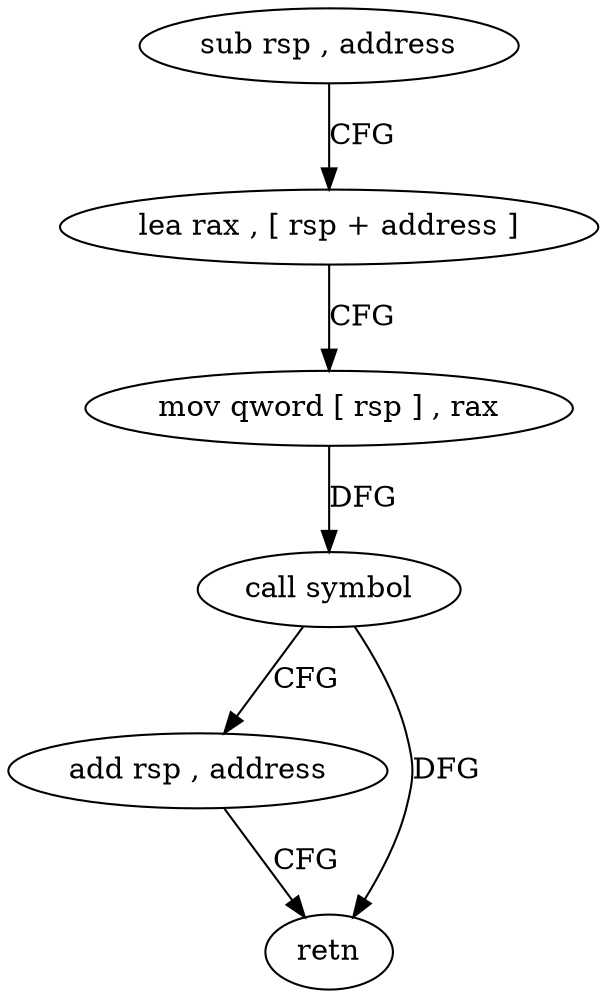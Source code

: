 digraph "func" {
"4259872" [label = "sub rsp , address" ]
"4259879" [label = "lea rax , [ rsp + address ]" ]
"4259884" [label = "mov qword [ rsp ] , rax" ]
"4259888" [label = "call symbol" ]
"4259893" [label = "add rsp , address" ]
"4259900" [label = "retn" ]
"4259872" -> "4259879" [ label = "CFG" ]
"4259879" -> "4259884" [ label = "CFG" ]
"4259884" -> "4259888" [ label = "DFG" ]
"4259888" -> "4259893" [ label = "CFG" ]
"4259888" -> "4259900" [ label = "DFG" ]
"4259893" -> "4259900" [ label = "CFG" ]
}
